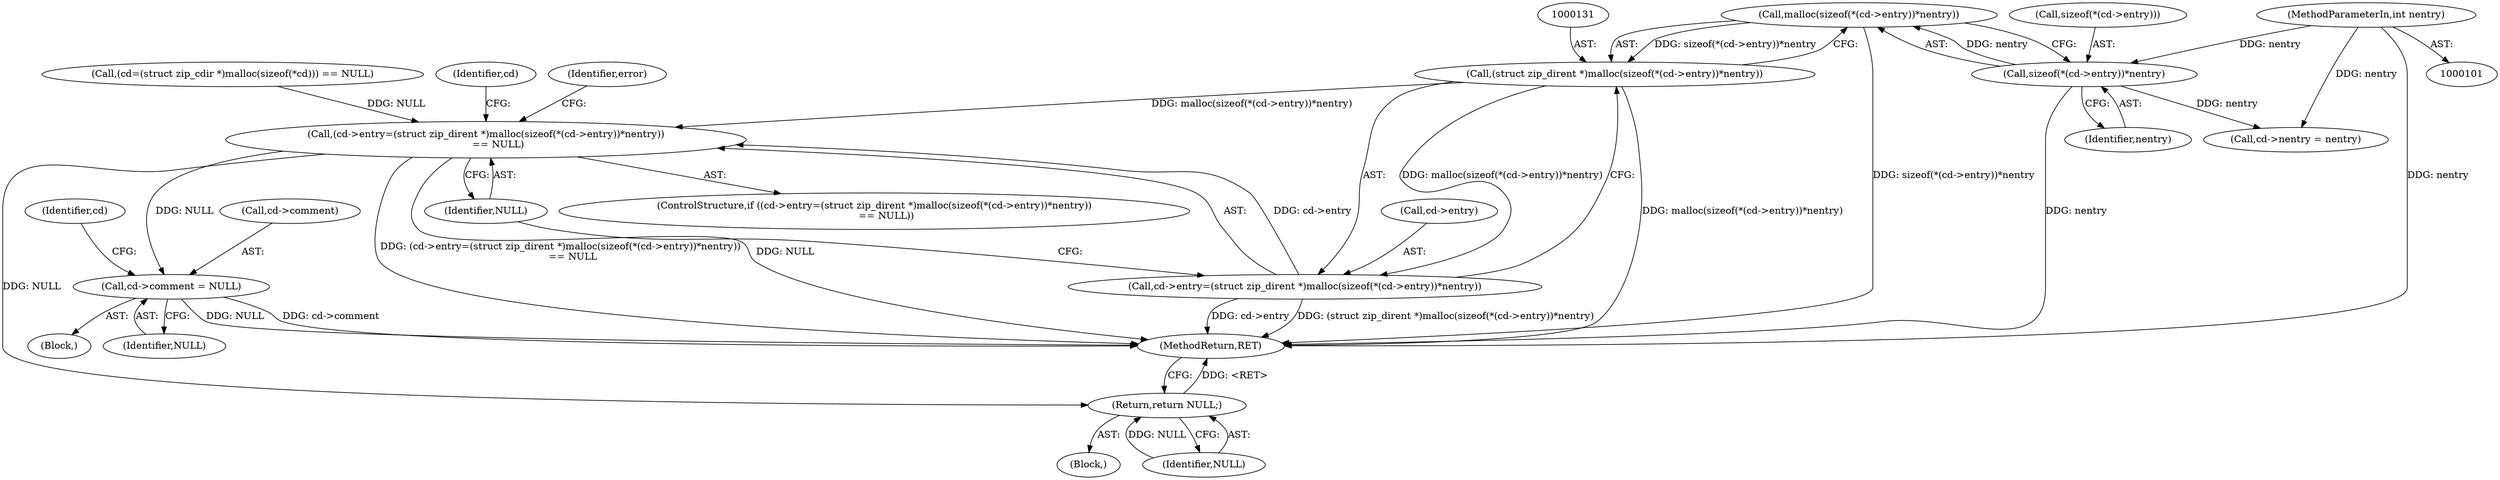 digraph "0_php_ef8fc4b53d92fbfcd8ef1abbd6f2f5fe2c4a11e5@API" {
"1000132" [label="(Call,malloc(sizeof(*(cd->entry))*nentry))"];
"1000133" [label="(Call,sizeof(*(cd->entry))*nentry)"];
"1000102" [label="(MethodParameterIn,int nentry)"];
"1000130" [label="(Call,(struct zip_dirent *)malloc(sizeof(*(cd->entry))*nentry))"];
"1000125" [label="(Call,(cd->entry=(struct zip_dirent *)malloc(sizeof(*(cd->entry))*nentry))\n        == NULL)"];
"1000148" [label="(Return,return NULL;)"];
"1000164" [label="(Call,cd->comment = NULL)"];
"1000126" [label="(Call,cd->entry=(struct zip_dirent *)malloc(sizeof(*(cd->entry))*nentry))"];
"1000141" [label="(Block,)"];
"1000140" [label="(Identifier,NULL)"];
"1000168" [label="(Identifier,NULL)"];
"1000176" [label="(MethodReturn,RET)"];
"1000150" [label="(Call,cd->nentry = nentry)"];
"1000164" [label="(Call,cd->comment = NULL)"];
"1000165" [label="(Call,cd->comment)"];
"1000133" [label="(Call,sizeof(*(cd->entry))*nentry)"];
"1000107" [label="(Call,(cd=(struct zip_cdir *)malloc(sizeof(*cd))) == NULL)"];
"1000134" [label="(Call,sizeof(*(cd->entry)))"];
"1000149" [label="(Identifier,NULL)"];
"1000104" [label="(Block,)"];
"1000152" [label="(Identifier,cd)"];
"1000126" [label="(Call,cd->entry=(struct zip_dirent *)malloc(sizeof(*(cd->entry))*nentry))"];
"1000102" [label="(MethodParameterIn,int nentry)"];
"1000125" [label="(Call,(cd->entry=(struct zip_dirent *)malloc(sizeof(*(cd->entry))*nentry))\n        == NULL)"];
"1000132" [label="(Call,malloc(sizeof(*(cd->entry))*nentry))"];
"1000139" [label="(Identifier,nentry)"];
"1000127" [label="(Call,cd->entry)"];
"1000148" [label="(Return,return NULL;)"];
"1000171" [label="(Identifier,cd)"];
"1000130" [label="(Call,(struct zip_dirent *)malloc(sizeof(*(cd->entry))*nentry))"];
"1000143" [label="(Identifier,error)"];
"1000124" [label="(ControlStructure,if ((cd->entry=(struct zip_dirent *)malloc(sizeof(*(cd->entry))*nentry))\n        == NULL))"];
"1000132" -> "1000130"  [label="AST: "];
"1000132" -> "1000133"  [label="CFG: "];
"1000133" -> "1000132"  [label="AST: "];
"1000130" -> "1000132"  [label="CFG: "];
"1000132" -> "1000176"  [label="DDG: sizeof(*(cd->entry))*nentry"];
"1000132" -> "1000130"  [label="DDG: sizeof(*(cd->entry))*nentry"];
"1000133" -> "1000132"  [label="DDG: nentry"];
"1000133" -> "1000139"  [label="CFG: "];
"1000134" -> "1000133"  [label="AST: "];
"1000139" -> "1000133"  [label="AST: "];
"1000133" -> "1000176"  [label="DDG: nentry"];
"1000102" -> "1000133"  [label="DDG: nentry"];
"1000133" -> "1000150"  [label="DDG: nentry"];
"1000102" -> "1000101"  [label="AST: "];
"1000102" -> "1000176"  [label="DDG: nentry"];
"1000102" -> "1000150"  [label="DDG: nentry"];
"1000130" -> "1000126"  [label="AST: "];
"1000131" -> "1000130"  [label="AST: "];
"1000126" -> "1000130"  [label="CFG: "];
"1000130" -> "1000176"  [label="DDG: malloc(sizeof(*(cd->entry))*nentry)"];
"1000130" -> "1000125"  [label="DDG: malloc(sizeof(*(cd->entry))*nentry)"];
"1000130" -> "1000126"  [label="DDG: malloc(sizeof(*(cd->entry))*nentry)"];
"1000125" -> "1000124"  [label="AST: "];
"1000125" -> "1000140"  [label="CFG: "];
"1000126" -> "1000125"  [label="AST: "];
"1000140" -> "1000125"  [label="AST: "];
"1000143" -> "1000125"  [label="CFG: "];
"1000152" -> "1000125"  [label="CFG: "];
"1000125" -> "1000176"  [label="DDG: (cd->entry=(struct zip_dirent *)malloc(sizeof(*(cd->entry))*nentry))\n        == NULL"];
"1000125" -> "1000176"  [label="DDG: NULL"];
"1000126" -> "1000125"  [label="DDG: cd->entry"];
"1000107" -> "1000125"  [label="DDG: NULL"];
"1000125" -> "1000148"  [label="DDG: NULL"];
"1000125" -> "1000164"  [label="DDG: NULL"];
"1000148" -> "1000141"  [label="AST: "];
"1000148" -> "1000149"  [label="CFG: "];
"1000149" -> "1000148"  [label="AST: "];
"1000176" -> "1000148"  [label="CFG: "];
"1000148" -> "1000176"  [label="DDG: <RET>"];
"1000149" -> "1000148"  [label="DDG: NULL"];
"1000164" -> "1000104"  [label="AST: "];
"1000164" -> "1000168"  [label="CFG: "];
"1000165" -> "1000164"  [label="AST: "];
"1000168" -> "1000164"  [label="AST: "];
"1000171" -> "1000164"  [label="CFG: "];
"1000164" -> "1000176"  [label="DDG: cd->comment"];
"1000164" -> "1000176"  [label="DDG: NULL"];
"1000127" -> "1000126"  [label="AST: "];
"1000140" -> "1000126"  [label="CFG: "];
"1000126" -> "1000176"  [label="DDG: cd->entry"];
"1000126" -> "1000176"  [label="DDG: (struct zip_dirent *)malloc(sizeof(*(cd->entry))*nentry)"];
}
